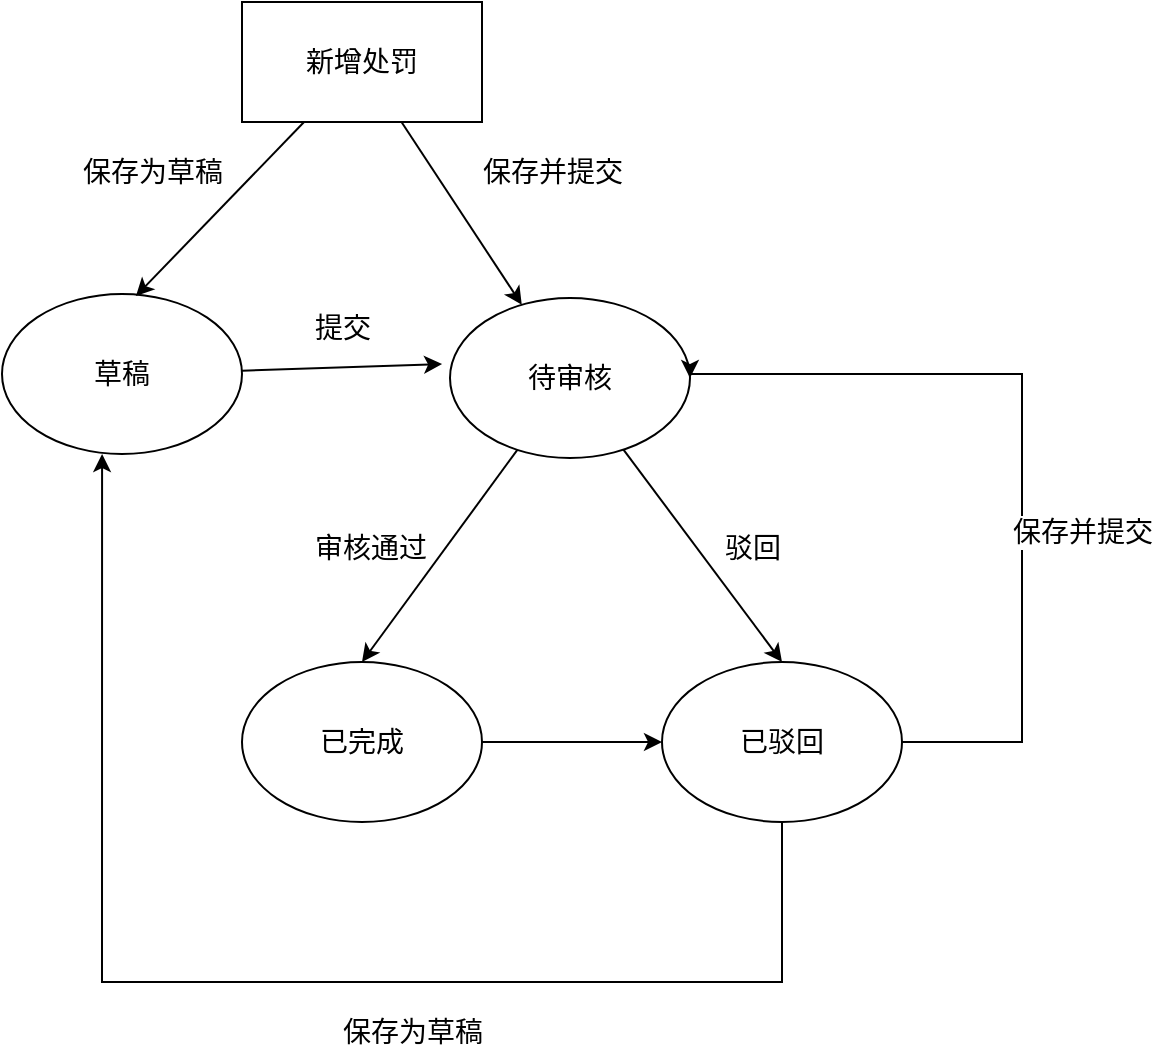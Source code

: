 <mxfile version="24.3.0" type="github">
  <diagram name="第 1 页" id="p_8bD9LJBNQMMYbtDEOI">
    <mxGraphModel dx="1434" dy="746" grid="1" gridSize="10" guides="1" tooltips="1" connect="1" arrows="1" fold="1" page="1" pageScale="1" pageWidth="827" pageHeight="1169" math="0" shadow="0">
      <root>
        <mxCell id="0" />
        <mxCell id="1" parent="0" />
        <mxCell id="-ruwcqV90Up8UHWm4ljY-1" value="草稿" style="ellipse;whiteSpace=wrap;html=1;fontSize=14;" vertex="1" parent="1">
          <mxGeometry x="230" y="266" width="120" height="80" as="geometry" />
        </mxCell>
        <mxCell id="-ruwcqV90Up8UHWm4ljY-7" style="rounded=0;orthogonalLoop=1;jettySize=auto;html=1;fontFamily=Helvetica;fontSize=12;fontColor=default;autosize=1;resizable=0;" edge="1" parent="1" source="-ruwcqV90Up8UHWm4ljY-2" target="-ruwcqV90Up8UHWm4ljY-3">
          <mxGeometry relative="1" as="geometry" />
        </mxCell>
        <mxCell id="-ruwcqV90Up8UHWm4ljY-2" value="新增处罚" style="rounded=0;whiteSpace=wrap;html=1;fontSize=14;" vertex="1" parent="1">
          <mxGeometry x="350" y="120" width="120" height="60" as="geometry" />
        </mxCell>
        <mxCell id="-ruwcqV90Up8UHWm4ljY-15" style="edgeStyle=none;rounded=0;orthogonalLoop=1;jettySize=auto;html=1;entryX=0.5;entryY=0;entryDx=0;entryDy=0;strokeColor=default;align=center;verticalAlign=middle;fontFamily=Helvetica;fontSize=12;fontColor=default;labelBackgroundColor=default;autosize=1;resizable=0;endArrow=classic;" edge="1" parent="1" source="-ruwcqV90Up8UHWm4ljY-3" target="-ruwcqV90Up8UHWm4ljY-12">
          <mxGeometry relative="1" as="geometry" />
        </mxCell>
        <mxCell id="-ruwcqV90Up8UHWm4ljY-16" style="edgeStyle=none;rounded=0;orthogonalLoop=1;jettySize=auto;html=1;entryX=0.5;entryY=0;entryDx=0;entryDy=0;strokeColor=default;align=center;verticalAlign=middle;fontFamily=Helvetica;fontSize=12;fontColor=default;labelBackgroundColor=default;autosize=1;resizable=0;endArrow=classic;" edge="1" parent="1" source="-ruwcqV90Up8UHWm4ljY-3" target="-ruwcqV90Up8UHWm4ljY-13">
          <mxGeometry relative="1" as="geometry" />
        </mxCell>
        <mxCell id="-ruwcqV90Up8UHWm4ljY-3" value="待审核" style="ellipse;whiteSpace=wrap;html=1;fontSize=14;" vertex="1" parent="1">
          <mxGeometry x="454" y="268" width="120" height="80" as="geometry" />
        </mxCell>
        <mxCell id="-ruwcqV90Up8UHWm4ljY-5" style="rounded=0;orthogonalLoop=1;jettySize=auto;html=1;entryX=0.558;entryY=0.013;entryDx=0;entryDy=0;entryPerimeter=0;fontFamily=Helvetica;fontSize=12;fontColor=default;autosize=1;resizable=0;" edge="1" parent="1" source="-ruwcqV90Up8UHWm4ljY-2" target="-ruwcqV90Up8UHWm4ljY-1">
          <mxGeometry relative="1" as="geometry" />
        </mxCell>
        <mxCell id="-ruwcqV90Up8UHWm4ljY-6" value="&lt;font style=&quot;font-size: 14px;&quot;&gt;保存为草稿&lt;/font&gt;" style="text;html=1;align=center;verticalAlign=middle;resizable=0;points=[];autosize=1;strokeColor=none;fillColor=none;fontFamily=Helvetica;fontSize=12;fontColor=default;" vertex="1" parent="1">
          <mxGeometry x="260" y="190" width="90" height="30" as="geometry" />
        </mxCell>
        <mxCell id="-ruwcqV90Up8UHWm4ljY-8" value="&lt;font style=&quot;font-size: 14px;&quot;&gt;保存并提交&lt;/font&gt;" style="text;html=1;align=center;verticalAlign=middle;resizable=0;points=[];autosize=1;strokeColor=none;fillColor=none;fontFamily=Helvetica;fontSize=12;fontColor=default;labelBackgroundColor=default;" vertex="1" parent="1">
          <mxGeometry x="460" y="190" width="90" height="30" as="geometry" />
        </mxCell>
        <mxCell id="-ruwcqV90Up8UHWm4ljY-9" style="edgeStyle=none;rounded=0;orthogonalLoop=1;jettySize=auto;html=1;entryX=-0.033;entryY=0.413;entryDx=0;entryDy=0;entryPerimeter=0;strokeColor=default;align=center;verticalAlign=middle;fontFamily=Helvetica;fontSize=12;fontColor=default;labelBackgroundColor=default;autosize=1;resizable=0;endArrow=classic;" edge="1" parent="1" source="-ruwcqV90Up8UHWm4ljY-1" target="-ruwcqV90Up8UHWm4ljY-3">
          <mxGeometry relative="1" as="geometry" />
        </mxCell>
        <mxCell id="-ruwcqV90Up8UHWm4ljY-10" value="&lt;font style=&quot;font-size: 14px;&quot;&gt;提交&lt;/font&gt;" style="text;html=1;align=center;verticalAlign=middle;resizable=0;points=[];autosize=1;strokeColor=none;fillColor=none;fontFamily=Helvetica;fontSize=12;fontColor=default;labelBackgroundColor=default;" vertex="1" parent="1">
          <mxGeometry x="375" y="268" width="50" height="30" as="geometry" />
        </mxCell>
        <mxCell id="-ruwcqV90Up8UHWm4ljY-17" value="" style="edgeStyle=none;rounded=0;orthogonalLoop=1;jettySize=auto;html=1;strokeColor=default;align=center;verticalAlign=middle;fontFamily=Helvetica;fontSize=12;fontColor=default;labelBackgroundColor=default;autosize=1;resizable=0;endArrow=classic;" edge="1" parent="1" source="-ruwcqV90Up8UHWm4ljY-12" target="-ruwcqV90Up8UHWm4ljY-13">
          <mxGeometry relative="1" as="geometry" />
        </mxCell>
        <mxCell id="-ruwcqV90Up8UHWm4ljY-12" value="已完成" style="ellipse;whiteSpace=wrap;html=1;fontSize=14;" vertex="1" parent="1">
          <mxGeometry x="350" y="450" width="120" height="80" as="geometry" />
        </mxCell>
        <mxCell id="-ruwcqV90Up8UHWm4ljY-20" style="edgeStyle=orthogonalEdgeStyle;rounded=0;orthogonalLoop=1;jettySize=auto;html=1;entryX=1;entryY=0.5;entryDx=0;entryDy=0;strokeColor=default;align=center;verticalAlign=middle;fontFamily=Helvetica;fontSize=12;fontColor=default;labelBackgroundColor=default;autosize=1;resizable=0;endArrow=classic;" edge="1" parent="1" source="-ruwcqV90Up8UHWm4ljY-13" target="-ruwcqV90Up8UHWm4ljY-3">
          <mxGeometry relative="1" as="geometry">
            <Array as="points">
              <mxPoint x="740" y="490" />
              <mxPoint x="740" y="306" />
            </Array>
          </mxGeometry>
        </mxCell>
        <mxCell id="-ruwcqV90Up8UHWm4ljY-13" value="已驳回" style="ellipse;whiteSpace=wrap;html=1;fontSize=14;" vertex="1" parent="1">
          <mxGeometry x="560" y="450" width="120" height="80" as="geometry" />
        </mxCell>
        <mxCell id="-ruwcqV90Up8UHWm4ljY-18" value="&lt;font style=&quot;font-size: 14px;&quot;&gt;审核通过&lt;/font&gt;" style="text;html=1;align=center;verticalAlign=middle;resizable=0;points=[];autosize=1;strokeColor=none;fillColor=none;fontFamily=Helvetica;fontSize=12;fontColor=default;labelBackgroundColor=default;" vertex="1" parent="1">
          <mxGeometry x="374" y="378" width="80" height="30" as="geometry" />
        </mxCell>
        <mxCell id="-ruwcqV90Up8UHWm4ljY-19" value="&lt;span style=&quot;font-size: 14px;&quot;&gt;驳回&lt;/span&gt;" style="text;html=1;align=center;verticalAlign=middle;resizable=0;points=[];autosize=1;strokeColor=none;fillColor=none;fontFamily=Helvetica;fontSize=12;fontColor=default;labelBackgroundColor=default;" vertex="1" parent="1">
          <mxGeometry x="580" y="378" width="50" height="30" as="geometry" />
        </mxCell>
        <mxCell id="-ruwcqV90Up8UHWm4ljY-21" value="&lt;font style=&quot;font-size: 14px;&quot;&gt;保存并提交&lt;/font&gt;" style="text;html=1;align=center;verticalAlign=middle;resizable=0;points=[];autosize=1;strokeColor=none;fillColor=none;fontFamily=Helvetica;fontSize=12;fontColor=default;labelBackgroundColor=default;" vertex="1" parent="1">
          <mxGeometry x="725" y="370" width="90" height="30" as="geometry" />
        </mxCell>
        <mxCell id="-ruwcqV90Up8UHWm4ljY-22" style="edgeStyle=none;rounded=0;orthogonalLoop=1;jettySize=auto;html=1;entryX=0.417;entryY=1;entryDx=0;entryDy=0;entryPerimeter=0;strokeColor=default;align=center;verticalAlign=middle;fontFamily=Helvetica;fontSize=12;fontColor=default;labelBackgroundColor=default;autosize=1;resizable=0;endArrow=classic;" edge="1" parent="1" source="-ruwcqV90Up8UHWm4ljY-13" target="-ruwcqV90Up8UHWm4ljY-1">
          <mxGeometry relative="1" as="geometry">
            <Array as="points">
              <mxPoint x="620" y="610" />
              <mxPoint x="280" y="610" />
            </Array>
          </mxGeometry>
        </mxCell>
        <mxCell id="-ruwcqV90Up8UHWm4ljY-23" value="&lt;font style=&quot;font-size: 14px;&quot;&gt;保存为草稿&lt;/font&gt;" style="text;html=1;align=center;verticalAlign=middle;resizable=0;points=[];autosize=1;strokeColor=none;fillColor=none;fontFamily=Helvetica;fontSize=12;fontColor=default;labelBackgroundColor=default;" vertex="1" parent="1">
          <mxGeometry x="390" y="620" width="90" height="30" as="geometry" />
        </mxCell>
      </root>
    </mxGraphModel>
  </diagram>
</mxfile>
